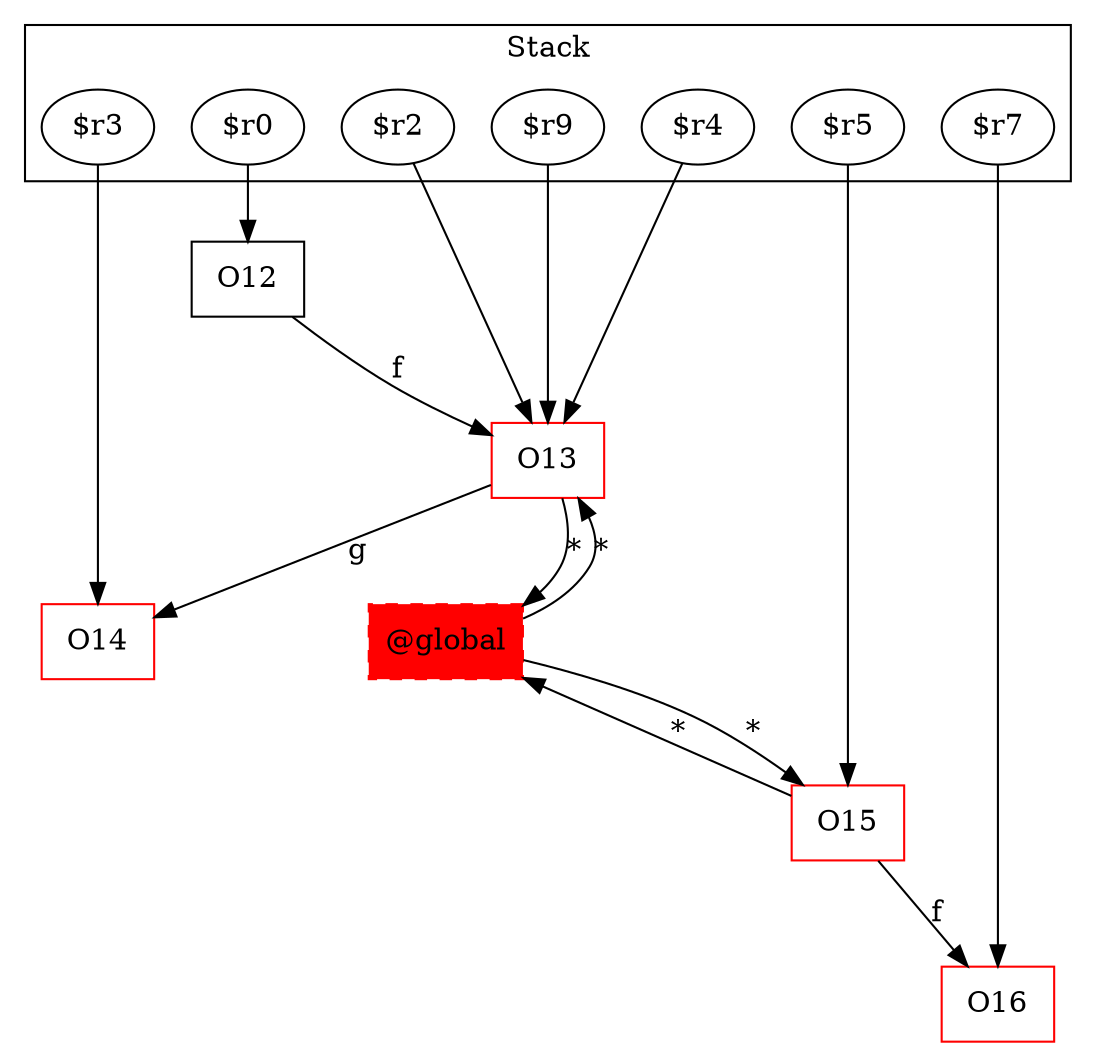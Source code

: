 digraph sample {
  rankDir="LR";
  subgraph cluster_0 {
    label="Stack"
    "$r0"; "$r2"; "$r3"; "$r4"; "$r5"; "$r7"; "$r9"; 
  }
  "$r0" -> { O12[shape=box]};
  "$r2" -> { O13[shape=box]};
  "$r3" -> { O14[shape=box]};
  "$r4" -> { O13[shape=box]};
  "$r5" -> { O15[shape=box]};
  "$r7" -> { O16[shape=box]};
  "$r9" -> { O13[shape=box]};
  O13 -> O14[label="g", weight="0.2"]
  O13 -> "@global"[label="*", weight="0.2"]
  O12 -> O13[label="f", weight="0.2"]
  O15 -> O16[label="f", weight="0.2"]
  O15 -> "@global"[label="*", weight="0.2"]
  "@global" -> O13[label="*", weight="0.2"]
  "@global" -> O15[label="*", weight="0.2"]
  "@global"[shape=box, style="filled,dashed"];
  O13[color="red"];
  O15[color="red"];
  O14[color="red"];
  O16[color="red"];
  "@global"[color="red"];
}
